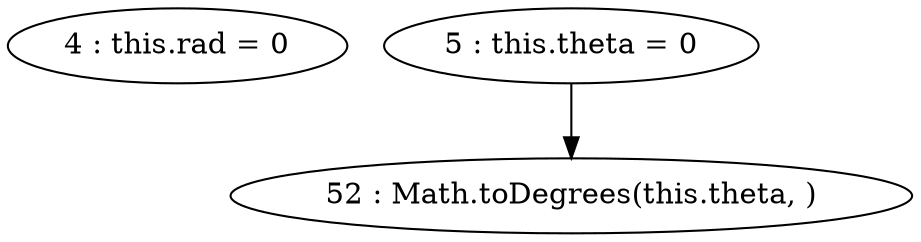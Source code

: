 digraph G {
"4 : this.rad = 0"
"5 : this.theta = 0"
"5 : this.theta = 0" -> "52 : Math.toDegrees(this.theta, )"
"52 : Math.toDegrees(this.theta, )"
}